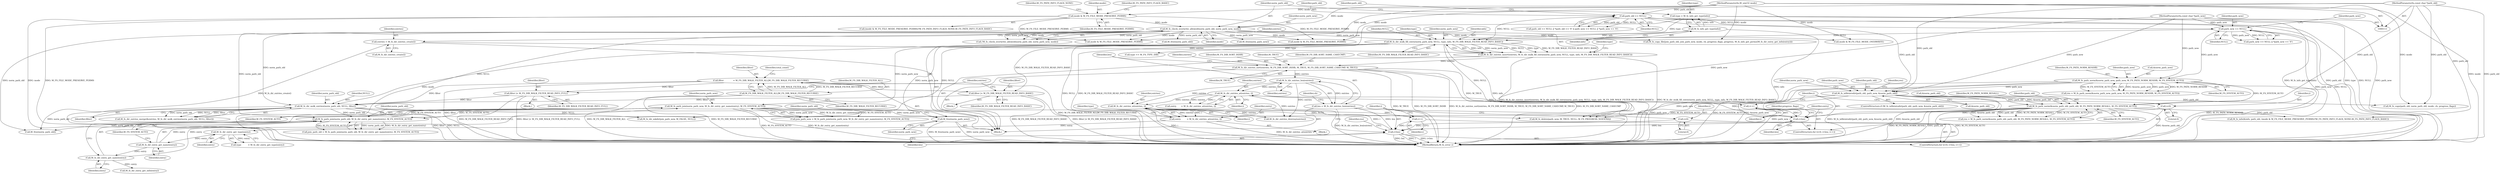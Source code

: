 digraph "0_mstdlib_db124b8f607dd0a40a9aef2d4d468fad433522a7_0@API" {
"1000603" [label="(Call,M_free(norm_path_new))"];
"1000284" [label="(Call,M_fs_dir_walk_fill_entry(norm_path_new, NULL, type, info, M_FS_DIR_WALK_FILTER_READ_INFO_BASIC))"];
"1000266" [label="(Call,M_fs_check_overwrite_allowed(norm_path_old, norm_path_new, mode))"];
"1000242" [label="(Call,mode & M_FS_FILE_MODE_PRESERVE_PERMS)"];
"1000116" [label="(MethodParameterIn,M_uint32 mode)"];
"1000156" [label="(Call,path_old == NULL)"];
"1000114" [label="(MethodParameterIn,const char *path_old)"];
"1000165" [label="(Call,path_new == NULL)"];
"1000115" [label="(MethodParameterIn,const char *path_new)"];
"1000260" [label="(Call,type = M_fs_info_get_type(info))"];
"1000262" [label="(Call,M_fs_info_get_type(info))"];
"1000432" [label="(Call,M_fs_path_join(norm_path_new, M_fs_dir_entry_get_name(entry), M_FS_SYSTEM_AUTO))"];
"1000434" [label="(Call,M_fs_dir_entry_get_name(entry))"];
"1000427" [label="(Call,M_fs_dir_entry_get_name(entry))"];
"1000421" [label="(Call,M_fs_dir_entry_get_type(entry))"];
"1000414" [label="(Call,entry         = M_fs_dir_entries_at(entries, i))"];
"1000416" [label="(Call,M_fs_dir_entries_at(entries, i))"];
"1000331" [label="(Call,M_fs_dir_entries_len(entries))"];
"1000323" [label="(Call,M_fs_dir_entries_sort(entries, M_FS_DIR_SORT_ISDIR, M_TRUE, M_FS_DIR_SORT_NAME_CASECMP, M_TRUE))"];
"1000282" [label="(Call,M_fs_dir_entries_insert(entries, M_fs_dir_walk_fill_entry(norm_path_new, NULL, type, info, M_FS_DIR_WALK_FILTER_READ_INFO_BASIC)))"];
"1000279" [label="(Call,entries = M_fs_dir_entries_create())"];
"1000351" [label="(Call,M_fs_dir_entries_at(entries, i))"];
"1000343" [label="(Call,i<len)"];
"1000346" [label="(Call,i++)"];
"1000340" [label="(Call,i=0)"];
"1000329" [label="(Call,len = M_fs_dir_entries_len(entries))"];
"1000408" [label="(Call,i<len)"];
"1000411" [label="(Call,i++)"];
"1000405" [label="(Call,i=0)"];
"1000425" [label="(Call,M_fs_path_join(norm_path_old, M_fs_dir_entry_get_name(entry), M_FS_SYSTEM_AUTO))"];
"1000319" [label="(Call,M_fs_dir_walk_entries(norm_path_old, NULL, filter))"];
"1000300" [label="(Call,filter |= M_FS_DIR_WALK_FILTER_READ_INFO_FULL)"];
"1000132" [label="(Call,filter              = M_FS_DIR_WALK_FILTER_ALL|M_FS_DIR_WALK_FILTER_RECURSE)"];
"1000134" [label="(Call,M_FS_DIR_WALK_FILTER_ALL|M_FS_DIR_WALK_FILTER_RECURSE)"];
"1000313" [label="(Call,filter |= M_FS_DIR_WALK_FILTER_READ_INFO_BASIC)"];
"1000215" [label="(Call,M_fs_path_norm(&norm_path_old, path_old, M_FS_PATH_NORM_RESALL, M_FS_SYSTEM_AUTO))"];
"1000193" [label="(Call,M_fs_isfileintodir(path_old, path_new, &norm_path_old))"];
"1000177" [label="(Call,M_fs_path_norm(&norm_path_new, path_new, M_FS_PATH_NORM_RESDIR, M_FS_SYSTEM_AUTO))"];
"1000423" [label="(Call,join_path_old = M_fs_path_join(norm_path_old, M_fs_dir_entry_get_name(entry), M_FS_SYSTEM_AUTO))"];
"1000135" [label="(Identifier,M_FS_DIR_WALK_FILTER_ALL)"];
"1000219" [label="(Identifier,M_FS_PATH_NORM_RESALL)"];
"1000263" [label="(Identifier,info)"];
"1000156" [label="(Call,path_old == NULL)"];
"1000116" [label="(MethodParameterIn,M_uint32 mode)"];
"1000245" [label="(Identifier,M_FS_PATH_INFO_FLAGS_NONE)"];
"1000422" [label="(Identifier,entry)"];
"1000604" [label="(Identifier,norm_path_new)"];
"1000320" [label="(Identifier,norm_path_old)"];
"1000213" [label="(Call,res = M_fs_path_norm(&norm_path_old, path_old, M_FS_PATH_NORM_RESALL, M_FS_SYSTEM_AUTO))"];
"1000280" [label="(Identifier,entries)"];
"1000406" [label="(Identifier,i)"];
"1000266" [label="(Call,M_fs_check_overwrite_allowed(norm_path_old, norm_path_new, mode))"];
"1000435" [label="(Identifier,entry)"];
"1000192" [label="(ControlStructure,if (M_fs_isfileintodir(path_old, path_new, &norm_path_old)))"];
"1000291" [label="(Call,type == M_FS_TYPE_DIR)"];
"1000165" [label="(Call,path_new == NULL)"];
"1000292" [label="(Identifier,type)"];
"1000275" [label="(Call,M_free(norm_path_old))"];
"1000605" [label="(Call,M_free(norm_path_old))"];
"1000281" [label="(Call,M_fs_dir_entries_create())"];
"1000407" [label="(Literal,0)"];
"1000345" [label="(Identifier,len)"];
"1000134" [label="(Call,M_FS_DIR_WALK_FILTER_ALL|M_FS_DIR_WALK_FILTER_RECURSE)"];
"1000196" [label="(Call,&norm_path_old)"];
"1000440" [label="(Call,M_fs_dir_entry_get_info(entry))"];
"1000390" [label="(Identifier,progress_flags)"];
"1000282" [label="(Call,M_fs_dir_entries_insert(entries, M_fs_dir_walk_fill_entry(norm_path_new, NULL, type, info, M_FS_DIR_WALK_FILTER_READ_INFO_BASIC)))"];
"1000312" [label="(Block,)"];
"1000419" [label="(Call,type          = M_fs_dir_entry_get_type(entry))"];
"1000410" [label="(Identifier,len)"];
"1000426" [label="(Identifier,norm_path_old)"];
"1000349" [label="(Call,entry       = M_fs_dir_entries_at(entries, i))"];
"1000344" [label="(Identifier,i)"];
"1000587" [label="(Identifier,res)"];
"1000327" [label="(Identifier,M_FS_DIR_SORT_NAME_CASECMP)"];
"1000436" [label="(Identifier,M_FS_SYSTEM_AUTO)"];
"1000434" [label="(Call,M_fs_dir_entry_get_name(entry))"];
"1000594" [label="(Call,M_fs_delete(path_new, M_TRUE, NULL, M_FS_PROGRESS_NOEXTRA))"];
"1000166" [label="(Identifier,path_new)"];
"1000300" [label="(Call,filter |= M_FS_DIR_WALK_FILTER_READ_INFO_FULL)"];
"1000603" [label="(Call,M_free(norm_path_new))"];
"1000430" [label="(Call,join_path_new = M_fs_path_join(norm_path_new, M_fs_dir_entry_get_name(entry), M_FS_SYSTEM_AUTO))"];
"1000340" [label="(Call,i=0)"];
"1000288" [label="(Identifier,info)"];
"1000261" [label="(Identifier,type)"];
"1000243" [label="(Identifier,mode)"];
"1000475" [label="(Call,M_fs_dir_mkdir(join_path_new, M_FALSE, NULL))"];
"1000142" [label="(Identifier,total_count)"];
"1000599" [label="(Call,M_fs_dir_entries_destroy(entries))"];
"1000132" [label="(Call,filter              = M_FS_DIR_WALK_FILTER_ALL|M_FS_DIR_WALK_FILTER_RECURSE)"];
"1000177" [label="(Call,M_fs_path_norm(&norm_path_new, path_new, M_FS_PATH_NORM_RESDIR, M_FS_SYSTEM_AUTO))"];
"1000328" [label="(Identifier,M_TRUE)"];
"1000286" [label="(Identifier,NULL)"];
"1000203" [label="(Call,M_fs_copy(path_old, norm_path_old, mode, cb, progress_flags))"];
"1000170" [label="(Identifier,path_new)"];
"1000339" [label="(ControlStructure,for (i=0; i<len; i++))"];
"1000418" [label="(Identifier,i)"];
"1000283" [label="(Identifier,entries)"];
"1000299" [label="(Block,)"];
"1000167" [label="(Identifier,NULL)"];
"1000329" [label="(Call,len = M_fs_dir_entries_len(entries))"];
"1000318" [label="(Identifier,entries)"];
"1000412" [label="(Identifier,i)"];
"1000417" [label="(Identifier,entries)"];
"1000323" [label="(Call,M_fs_dir_entries_sort(entries, M_FS_DIR_SORT_ISDIR, M_TRUE, M_FS_DIR_SORT_NAME_CASECMP, M_TRUE))"];
"1000427" [label="(Call,M_fs_dir_entry_get_name(entry))"];
"1000260" [label="(Call,type = M_fs_info_get_type(info))"];
"1000432" [label="(Call,M_fs_path_join(norm_path_new, M_fs_dir_entry_get_name(entry), M_FS_SYSTEM_AUTO))"];
"1000164" [label="(Call,path_new == NULL || *path_new == '\0')"];
"1000411" [label="(Call,i++)"];
"1000350" [label="(Identifier,entry)"];
"1000182" [label="(Identifier,M_FS_SYSTEM_AUTO)"];
"1000346" [label="(Call,i++)"];
"1000284" [label="(Call,M_fs_dir_walk_fill_entry(norm_path_new, NULL, type, info, M_FS_DIR_WALK_FILTER_READ_INFO_BASIC))"];
"1000343" [label="(Call,i<len)"];
"1000313" [label="(Call,filter |= M_FS_DIR_WALK_FILTER_READ_INFO_BASIC)"];
"1000287" [label="(Identifier,type)"];
"1000244" [label="(Identifier,M_FS_FILE_MODE_PRESERVE_PERMS)"];
"1000332" [label="(Identifier,entries)"];
"1000237" [label="(Call,M_fs_info(&info, path_old, (mode & M_FS_FILE_MODE_PRESERVE_PERMS)?M_FS_PATH_INFO_FLAGS_NONE:M_FS_PATH_INFO_FLAGS_BASIC))"];
"1000267" [label="(Identifier,norm_path_old)"];
"1000421" [label="(Call,M_fs_dir_entry_get_type(entry))"];
"1000342" [label="(Literal,0)"];
"1000268" [label="(Identifier,norm_path_new)"];
"1000119" [label="(Block,)"];
"1000324" [label="(Identifier,entries)"];
"1000157" [label="(Identifier,path_old)"];
"1000352" [label="(Identifier,entries)"];
"1000158" [label="(Identifier,NULL)"];
"1000302" [label="(Identifier,M_FS_DIR_WALK_FILTER_READ_INFO_FULL)"];
"1000215" [label="(Call,M_fs_path_norm(&norm_path_old, path_old, M_FS_PATH_NORM_RESALL, M_FS_SYSTEM_AUTO))"];
"1000115" [label="(MethodParameterIn,const char *path_new)"];
"1000413" [label="(Block,)"];
"1000606" [label="(Identifier,norm_path_old)"];
"1000609" [label="(MethodReturn,M_fs_error_t)"];
"1000279" [label="(Call,entries = M_fs_dir_entries_create())"];
"1000315" [label="(Identifier,M_FS_DIR_WALK_FILTER_READ_INFO_BASIC)"];
"1000496" [label="(Call,mode & M_FS_FILE_MODE_PRESERVE_PERMS)"];
"1000136" [label="(Identifier,M_FS_DIR_WALK_FILTER_RECURSE)"];
"1000296" [label="(Call,mode & M_FS_FILE_MODE_PRESERVE_PERMS)"];
"1000200" [label="(Identifier,norm_path_new)"];
"1000314" [label="(Identifier,filter)"];
"1000181" [label="(Identifier,M_FS_PATH_NORM_RESDIR)"];
"1000330" [label="(Identifier,len)"];
"1000322" [label="(Identifier,filter)"];
"1000429" [label="(Identifier,M_FS_SYSTEM_AUTO)"];
"1000195" [label="(Identifier,path_new)"];
"1000220" [label="(Identifier,M_FS_SYSTEM_AUTO)"];
"1000218" [label="(Identifier,path_old)"];
"1000325" [label="(Identifier,M_FS_DIR_SORT_ISDIR)"];
"1000180" [label="(Identifier,path_new)"];
"1000409" [label="(Identifier,i)"];
"1000351" [label="(Call,M_fs_dir_entries_at(entries, i))"];
"1000246" [label="(Identifier,M_FS_PATH_INFO_FLAGS_BASIC)"];
"1000269" [label="(Identifier,mode)"];
"1000273" [label="(Call,M_free(norm_path_new))"];
"1000331" [label="(Call,M_fs_dir_entries_len(entries))"];
"1000326" [label="(Identifier,M_TRUE)"];
"1000590" [label="(Call,mode & M_FS_FILE_MODE_OVERWRITE)"];
"1000265" [label="(Call,!M_fs_check_overwrite_allowed(norm_path_old, norm_path_new, mode))"];
"1000433" [label="(Identifier,norm_path_new)"];
"1000175" [label="(Call,res = M_fs_path_norm(&norm_path_new, path_new, M_FS_PATH_NORM_RESDIR, M_FS_SYSTEM_AUTO))"];
"1000162" [label="(Identifier,path_old)"];
"1000155" [label="(Call,path_old == NULL || *path_old == '\0' || path_new == NULL || *path_new == '\0')"];
"1000415" [label="(Identifier,entry)"];
"1000425" [label="(Call,M_fs_path_join(norm_path_old, M_fs_dir_entry_get_name(entry), M_FS_SYSTEM_AUTO))"];
"1000194" [label="(Identifier,path_old)"];
"1000416" [label="(Call,M_fs_dir_entries_at(entries, i))"];
"1000214" [label="(Identifier,res)"];
"1000216" [label="(Call,&norm_path_old)"];
"1000334" [label="(Identifier,cb)"];
"1000242" [label="(Call,mode & M_FS_FILE_MODE_PRESERVE_PERMS)"];
"1000511" [label="(Call,M_fs_copy_file(join_path_old, join_path_new, mode, cb, progress_flags, progress, M_fs_info_get_perms(M_fs_dir_entry_get_info(entry))))"];
"1000262" [label="(Call,M_fs_info_get_type(info))"];
"1000133" [label="(Identifier,filter)"];
"1000289" [label="(Identifier,M_FS_DIR_WALK_FILTER_READ_INFO_BASIC)"];
"1000404" [label="(ControlStructure,for (i=0; i<len; i++))"];
"1000178" [label="(Call,&norm_path_new)"];
"1000341" [label="(Identifier,i)"];
"1000241" [label="(Call,(mode & M_FS_FILE_MODE_PRESERVE_PERMS)?M_FS_PATH_INFO_FLAGS_NONE:M_FS_PATH_INFO_FLAGS_BASIC)"];
"1000428" [label="(Identifier,entry)"];
"1000301" [label="(Identifier,filter)"];
"1000114" [label="(MethodParameterIn,const char *path_old)"];
"1000408" [label="(Call,i<len)"];
"1000347" [label="(Identifier,i)"];
"1000193" [label="(Call,M_fs_isfileintodir(path_old, path_new, &norm_path_old))"];
"1000285" [label="(Identifier,norm_path_new)"];
"1000414" [label="(Call,entry         = M_fs_dir_entries_at(entries, i))"];
"1000319" [label="(Call,M_fs_dir_walk_entries(norm_path_old, NULL, filter))"];
"1000316" [label="(Call,M_fs_dir_entries_merge(&entries, M_fs_dir_walk_entries(norm_path_old, NULL, filter)))"];
"1000321" [label="(Identifier,NULL)"];
"1000353" [label="(Identifier,i)"];
"1000420" [label="(Identifier,type)"];
"1000405" [label="(Call,i=0)"];
"1000603" -> "1000119"  [label="AST: "];
"1000603" -> "1000604"  [label="CFG: "];
"1000604" -> "1000603"  [label="AST: "];
"1000606" -> "1000603"  [label="CFG: "];
"1000603" -> "1000609"  [label="DDG: norm_path_new"];
"1000603" -> "1000609"  [label="DDG: M_free(norm_path_new)"];
"1000284" -> "1000603"  [label="DDG: norm_path_new"];
"1000432" -> "1000603"  [label="DDG: norm_path_new"];
"1000284" -> "1000282"  [label="AST: "];
"1000284" -> "1000289"  [label="CFG: "];
"1000285" -> "1000284"  [label="AST: "];
"1000286" -> "1000284"  [label="AST: "];
"1000287" -> "1000284"  [label="AST: "];
"1000288" -> "1000284"  [label="AST: "];
"1000289" -> "1000284"  [label="AST: "];
"1000282" -> "1000284"  [label="CFG: "];
"1000284" -> "1000609"  [label="DDG: NULL"];
"1000284" -> "1000609"  [label="DDG: M_FS_DIR_WALK_FILTER_READ_INFO_BASIC"];
"1000284" -> "1000609"  [label="DDG: info"];
"1000284" -> "1000282"  [label="DDG: info"];
"1000284" -> "1000282"  [label="DDG: norm_path_new"];
"1000284" -> "1000282"  [label="DDG: NULL"];
"1000284" -> "1000282"  [label="DDG: type"];
"1000284" -> "1000282"  [label="DDG: M_FS_DIR_WALK_FILTER_READ_INFO_BASIC"];
"1000266" -> "1000284"  [label="DDG: norm_path_new"];
"1000156" -> "1000284"  [label="DDG: NULL"];
"1000165" -> "1000284"  [label="DDG: NULL"];
"1000260" -> "1000284"  [label="DDG: type"];
"1000262" -> "1000284"  [label="DDG: info"];
"1000284" -> "1000291"  [label="DDG: type"];
"1000284" -> "1000313"  [label="DDG: M_FS_DIR_WALK_FILTER_READ_INFO_BASIC"];
"1000284" -> "1000319"  [label="DDG: NULL"];
"1000284" -> "1000432"  [label="DDG: norm_path_new"];
"1000284" -> "1000475"  [label="DDG: NULL"];
"1000284" -> "1000594"  [label="DDG: NULL"];
"1000266" -> "1000265"  [label="AST: "];
"1000266" -> "1000269"  [label="CFG: "];
"1000267" -> "1000266"  [label="AST: "];
"1000268" -> "1000266"  [label="AST: "];
"1000269" -> "1000266"  [label="AST: "];
"1000265" -> "1000266"  [label="CFG: "];
"1000266" -> "1000609"  [label="DDG: mode"];
"1000266" -> "1000265"  [label="DDG: norm_path_old"];
"1000266" -> "1000265"  [label="DDG: norm_path_new"];
"1000266" -> "1000265"  [label="DDG: mode"];
"1000242" -> "1000266"  [label="DDG: mode"];
"1000116" -> "1000266"  [label="DDG: mode"];
"1000266" -> "1000273"  [label="DDG: norm_path_new"];
"1000266" -> "1000275"  [label="DDG: norm_path_old"];
"1000266" -> "1000296"  [label="DDG: mode"];
"1000266" -> "1000319"  [label="DDG: norm_path_old"];
"1000266" -> "1000425"  [label="DDG: norm_path_old"];
"1000266" -> "1000496"  [label="DDG: mode"];
"1000266" -> "1000511"  [label="DDG: mode"];
"1000266" -> "1000590"  [label="DDG: mode"];
"1000266" -> "1000605"  [label="DDG: norm_path_old"];
"1000242" -> "1000241"  [label="AST: "];
"1000242" -> "1000244"  [label="CFG: "];
"1000243" -> "1000242"  [label="AST: "];
"1000244" -> "1000242"  [label="AST: "];
"1000245" -> "1000242"  [label="CFG: "];
"1000246" -> "1000242"  [label="CFG: "];
"1000242" -> "1000609"  [label="DDG: M_FS_FILE_MODE_PRESERVE_PERMS"];
"1000242" -> "1000609"  [label="DDG: mode"];
"1000116" -> "1000242"  [label="DDG: mode"];
"1000242" -> "1000296"  [label="DDG: M_FS_FILE_MODE_PRESERVE_PERMS"];
"1000242" -> "1000496"  [label="DDG: M_FS_FILE_MODE_PRESERVE_PERMS"];
"1000116" -> "1000113"  [label="AST: "];
"1000116" -> "1000609"  [label="DDG: mode"];
"1000116" -> "1000203"  [label="DDG: mode"];
"1000116" -> "1000296"  [label="DDG: mode"];
"1000116" -> "1000496"  [label="DDG: mode"];
"1000116" -> "1000511"  [label="DDG: mode"];
"1000116" -> "1000590"  [label="DDG: mode"];
"1000156" -> "1000155"  [label="AST: "];
"1000156" -> "1000158"  [label="CFG: "];
"1000157" -> "1000156"  [label="AST: "];
"1000158" -> "1000156"  [label="AST: "];
"1000162" -> "1000156"  [label="CFG: "];
"1000155" -> "1000156"  [label="CFG: "];
"1000156" -> "1000609"  [label="DDG: path_old"];
"1000156" -> "1000609"  [label="DDG: NULL"];
"1000156" -> "1000155"  [label="DDG: path_old"];
"1000156" -> "1000155"  [label="DDG: NULL"];
"1000114" -> "1000156"  [label="DDG: path_old"];
"1000156" -> "1000165"  [label="DDG: NULL"];
"1000156" -> "1000193"  [label="DDG: path_old"];
"1000114" -> "1000113"  [label="AST: "];
"1000114" -> "1000609"  [label="DDG: path_old"];
"1000114" -> "1000193"  [label="DDG: path_old"];
"1000114" -> "1000203"  [label="DDG: path_old"];
"1000114" -> "1000215"  [label="DDG: path_old"];
"1000114" -> "1000237"  [label="DDG: path_old"];
"1000165" -> "1000164"  [label="AST: "];
"1000165" -> "1000167"  [label="CFG: "];
"1000166" -> "1000165"  [label="AST: "];
"1000167" -> "1000165"  [label="AST: "];
"1000170" -> "1000165"  [label="CFG: "];
"1000164" -> "1000165"  [label="CFG: "];
"1000165" -> "1000609"  [label="DDG: path_new"];
"1000165" -> "1000609"  [label="DDG: NULL"];
"1000165" -> "1000164"  [label="DDG: path_new"];
"1000165" -> "1000164"  [label="DDG: NULL"];
"1000115" -> "1000165"  [label="DDG: path_new"];
"1000165" -> "1000177"  [label="DDG: path_new"];
"1000115" -> "1000113"  [label="AST: "];
"1000115" -> "1000609"  [label="DDG: path_new"];
"1000115" -> "1000177"  [label="DDG: path_new"];
"1000115" -> "1000193"  [label="DDG: path_new"];
"1000115" -> "1000594"  [label="DDG: path_new"];
"1000260" -> "1000119"  [label="AST: "];
"1000260" -> "1000262"  [label="CFG: "];
"1000261" -> "1000260"  [label="AST: "];
"1000262" -> "1000260"  [label="AST: "];
"1000267" -> "1000260"  [label="CFG: "];
"1000260" -> "1000609"  [label="DDG: M_fs_info_get_type(info)"];
"1000260" -> "1000609"  [label="DDG: type"];
"1000262" -> "1000260"  [label="DDG: info"];
"1000262" -> "1000263"  [label="CFG: "];
"1000263" -> "1000262"  [label="AST: "];
"1000262" -> "1000609"  [label="DDG: info"];
"1000432" -> "1000430"  [label="AST: "];
"1000432" -> "1000436"  [label="CFG: "];
"1000433" -> "1000432"  [label="AST: "];
"1000434" -> "1000432"  [label="AST: "];
"1000436" -> "1000432"  [label="AST: "];
"1000430" -> "1000432"  [label="CFG: "];
"1000432" -> "1000609"  [label="DDG: M_FS_SYSTEM_AUTO"];
"1000432" -> "1000609"  [label="DDG: M_fs_dir_entry_get_name(entry)"];
"1000432" -> "1000425"  [label="DDG: M_FS_SYSTEM_AUTO"];
"1000432" -> "1000430"  [label="DDG: norm_path_new"];
"1000432" -> "1000430"  [label="DDG: M_fs_dir_entry_get_name(entry)"];
"1000432" -> "1000430"  [label="DDG: M_FS_SYSTEM_AUTO"];
"1000434" -> "1000432"  [label="DDG: entry"];
"1000425" -> "1000432"  [label="DDG: M_FS_SYSTEM_AUTO"];
"1000434" -> "1000435"  [label="CFG: "];
"1000435" -> "1000434"  [label="AST: "];
"1000436" -> "1000434"  [label="CFG: "];
"1000427" -> "1000434"  [label="DDG: entry"];
"1000434" -> "1000440"  [label="DDG: entry"];
"1000427" -> "1000425"  [label="AST: "];
"1000427" -> "1000428"  [label="CFG: "];
"1000428" -> "1000427"  [label="AST: "];
"1000429" -> "1000427"  [label="CFG: "];
"1000427" -> "1000425"  [label="DDG: entry"];
"1000421" -> "1000427"  [label="DDG: entry"];
"1000421" -> "1000419"  [label="AST: "];
"1000421" -> "1000422"  [label="CFG: "];
"1000422" -> "1000421"  [label="AST: "];
"1000419" -> "1000421"  [label="CFG: "];
"1000421" -> "1000419"  [label="DDG: entry"];
"1000414" -> "1000421"  [label="DDG: entry"];
"1000414" -> "1000413"  [label="AST: "];
"1000414" -> "1000416"  [label="CFG: "];
"1000415" -> "1000414"  [label="AST: "];
"1000416" -> "1000414"  [label="AST: "];
"1000420" -> "1000414"  [label="CFG: "];
"1000414" -> "1000609"  [label="DDG: M_fs_dir_entries_at(entries, i)"];
"1000416" -> "1000414"  [label="DDG: entries"];
"1000416" -> "1000414"  [label="DDG: i"];
"1000416" -> "1000418"  [label="CFG: "];
"1000417" -> "1000416"  [label="AST: "];
"1000418" -> "1000416"  [label="AST: "];
"1000416" -> "1000609"  [label="DDG: i"];
"1000416" -> "1000411"  [label="DDG: i"];
"1000331" -> "1000416"  [label="DDG: entries"];
"1000351" -> "1000416"  [label="DDG: entries"];
"1000408" -> "1000416"  [label="DDG: i"];
"1000416" -> "1000599"  [label="DDG: entries"];
"1000331" -> "1000329"  [label="AST: "];
"1000331" -> "1000332"  [label="CFG: "];
"1000332" -> "1000331"  [label="AST: "];
"1000329" -> "1000331"  [label="CFG: "];
"1000331" -> "1000329"  [label="DDG: entries"];
"1000323" -> "1000331"  [label="DDG: entries"];
"1000331" -> "1000351"  [label="DDG: entries"];
"1000331" -> "1000599"  [label="DDG: entries"];
"1000323" -> "1000119"  [label="AST: "];
"1000323" -> "1000328"  [label="CFG: "];
"1000324" -> "1000323"  [label="AST: "];
"1000325" -> "1000323"  [label="AST: "];
"1000326" -> "1000323"  [label="AST: "];
"1000327" -> "1000323"  [label="AST: "];
"1000328" -> "1000323"  [label="AST: "];
"1000330" -> "1000323"  [label="CFG: "];
"1000323" -> "1000609"  [label="DDG: M_TRUE"];
"1000323" -> "1000609"  [label="DDG: M_FS_DIR_SORT_ISDIR"];
"1000323" -> "1000609"  [label="DDG: M_fs_dir_entries_sort(entries, M_FS_DIR_SORT_ISDIR, M_TRUE, M_FS_DIR_SORT_NAME_CASECMP, M_TRUE)"];
"1000323" -> "1000609"  [label="DDG: M_FS_DIR_SORT_NAME_CASECMP"];
"1000282" -> "1000323"  [label="DDG: entries"];
"1000323" -> "1000594"  [label="DDG: M_TRUE"];
"1000282" -> "1000119"  [label="AST: "];
"1000283" -> "1000282"  [label="AST: "];
"1000292" -> "1000282"  [label="CFG: "];
"1000282" -> "1000609"  [label="DDG: M_fs_dir_entries_insert(entries, M_fs_dir_walk_fill_entry(norm_path_new, NULL, type, info, M_FS_DIR_WALK_FILTER_READ_INFO_BASIC))"];
"1000282" -> "1000609"  [label="DDG: M_fs_dir_walk_fill_entry(norm_path_new, NULL, type, info, M_FS_DIR_WALK_FILTER_READ_INFO_BASIC)"];
"1000279" -> "1000282"  [label="DDG: entries"];
"1000279" -> "1000119"  [label="AST: "];
"1000279" -> "1000281"  [label="CFG: "];
"1000280" -> "1000279"  [label="AST: "];
"1000281" -> "1000279"  [label="AST: "];
"1000283" -> "1000279"  [label="CFG: "];
"1000279" -> "1000609"  [label="DDG: M_fs_dir_entries_create()"];
"1000351" -> "1000349"  [label="AST: "];
"1000351" -> "1000353"  [label="CFG: "];
"1000352" -> "1000351"  [label="AST: "];
"1000353" -> "1000351"  [label="AST: "];
"1000349" -> "1000351"  [label="CFG: "];
"1000351" -> "1000346"  [label="DDG: i"];
"1000351" -> "1000349"  [label="DDG: entries"];
"1000351" -> "1000349"  [label="DDG: i"];
"1000343" -> "1000351"  [label="DDG: i"];
"1000351" -> "1000599"  [label="DDG: entries"];
"1000343" -> "1000339"  [label="AST: "];
"1000343" -> "1000345"  [label="CFG: "];
"1000344" -> "1000343"  [label="AST: "];
"1000345" -> "1000343"  [label="AST: "];
"1000350" -> "1000343"  [label="CFG: "];
"1000390" -> "1000343"  [label="CFG: "];
"1000346" -> "1000343"  [label="DDG: i"];
"1000340" -> "1000343"  [label="DDG: i"];
"1000329" -> "1000343"  [label="DDG: len"];
"1000343" -> "1000408"  [label="DDG: len"];
"1000346" -> "1000339"  [label="AST: "];
"1000346" -> "1000347"  [label="CFG: "];
"1000347" -> "1000346"  [label="AST: "];
"1000344" -> "1000346"  [label="CFG: "];
"1000340" -> "1000339"  [label="AST: "];
"1000340" -> "1000342"  [label="CFG: "];
"1000341" -> "1000340"  [label="AST: "];
"1000342" -> "1000340"  [label="AST: "];
"1000344" -> "1000340"  [label="CFG: "];
"1000329" -> "1000119"  [label="AST: "];
"1000330" -> "1000329"  [label="AST: "];
"1000334" -> "1000329"  [label="CFG: "];
"1000329" -> "1000609"  [label="DDG: M_fs_dir_entries_len(entries)"];
"1000329" -> "1000408"  [label="DDG: len"];
"1000408" -> "1000404"  [label="AST: "];
"1000408" -> "1000410"  [label="CFG: "];
"1000409" -> "1000408"  [label="AST: "];
"1000410" -> "1000408"  [label="AST: "];
"1000415" -> "1000408"  [label="CFG: "];
"1000587" -> "1000408"  [label="CFG: "];
"1000408" -> "1000609"  [label="DDG: i"];
"1000408" -> "1000609"  [label="DDG: i<len"];
"1000408" -> "1000609"  [label="DDG: len"];
"1000411" -> "1000408"  [label="DDG: i"];
"1000405" -> "1000408"  [label="DDG: i"];
"1000411" -> "1000404"  [label="AST: "];
"1000411" -> "1000412"  [label="CFG: "];
"1000412" -> "1000411"  [label="AST: "];
"1000409" -> "1000411"  [label="CFG: "];
"1000405" -> "1000404"  [label="AST: "];
"1000405" -> "1000407"  [label="CFG: "];
"1000406" -> "1000405"  [label="AST: "];
"1000407" -> "1000405"  [label="AST: "];
"1000409" -> "1000405"  [label="CFG: "];
"1000425" -> "1000423"  [label="AST: "];
"1000425" -> "1000429"  [label="CFG: "];
"1000426" -> "1000425"  [label="AST: "];
"1000429" -> "1000425"  [label="AST: "];
"1000423" -> "1000425"  [label="CFG: "];
"1000425" -> "1000423"  [label="DDG: norm_path_old"];
"1000425" -> "1000423"  [label="DDG: M_fs_dir_entry_get_name(entry)"];
"1000425" -> "1000423"  [label="DDG: M_FS_SYSTEM_AUTO"];
"1000319" -> "1000425"  [label="DDG: norm_path_old"];
"1000215" -> "1000425"  [label="DDG: M_FS_SYSTEM_AUTO"];
"1000425" -> "1000605"  [label="DDG: norm_path_old"];
"1000319" -> "1000316"  [label="AST: "];
"1000319" -> "1000322"  [label="CFG: "];
"1000320" -> "1000319"  [label="AST: "];
"1000321" -> "1000319"  [label="AST: "];
"1000322" -> "1000319"  [label="AST: "];
"1000316" -> "1000319"  [label="CFG: "];
"1000319" -> "1000609"  [label="DDG: filter"];
"1000319" -> "1000609"  [label="DDG: NULL"];
"1000319" -> "1000316"  [label="DDG: norm_path_old"];
"1000319" -> "1000316"  [label="DDG: NULL"];
"1000319" -> "1000316"  [label="DDG: filter"];
"1000300" -> "1000319"  [label="DDG: filter"];
"1000132" -> "1000319"  [label="DDG: filter"];
"1000313" -> "1000319"  [label="DDG: filter"];
"1000319" -> "1000475"  [label="DDG: NULL"];
"1000319" -> "1000594"  [label="DDG: NULL"];
"1000319" -> "1000605"  [label="DDG: norm_path_old"];
"1000300" -> "1000299"  [label="AST: "];
"1000300" -> "1000302"  [label="CFG: "];
"1000301" -> "1000300"  [label="AST: "];
"1000302" -> "1000300"  [label="AST: "];
"1000318" -> "1000300"  [label="CFG: "];
"1000300" -> "1000609"  [label="DDG: M_FS_DIR_WALK_FILTER_READ_INFO_FULL"];
"1000300" -> "1000609"  [label="DDG: filter |= M_FS_DIR_WALK_FILTER_READ_INFO_FULL"];
"1000132" -> "1000300"  [label="DDG: filter"];
"1000132" -> "1000119"  [label="AST: "];
"1000132" -> "1000134"  [label="CFG: "];
"1000133" -> "1000132"  [label="AST: "];
"1000134" -> "1000132"  [label="AST: "];
"1000142" -> "1000132"  [label="CFG: "];
"1000132" -> "1000609"  [label="DDG: M_FS_DIR_WALK_FILTER_ALL|M_FS_DIR_WALK_FILTER_RECURSE"];
"1000132" -> "1000609"  [label="DDG: filter"];
"1000134" -> "1000132"  [label="DDG: M_FS_DIR_WALK_FILTER_ALL"];
"1000134" -> "1000132"  [label="DDG: M_FS_DIR_WALK_FILTER_RECURSE"];
"1000132" -> "1000313"  [label="DDG: filter"];
"1000134" -> "1000136"  [label="CFG: "];
"1000135" -> "1000134"  [label="AST: "];
"1000136" -> "1000134"  [label="AST: "];
"1000134" -> "1000609"  [label="DDG: M_FS_DIR_WALK_FILTER_ALL"];
"1000134" -> "1000609"  [label="DDG: M_FS_DIR_WALK_FILTER_RECURSE"];
"1000313" -> "1000312"  [label="AST: "];
"1000313" -> "1000315"  [label="CFG: "];
"1000314" -> "1000313"  [label="AST: "];
"1000315" -> "1000313"  [label="AST: "];
"1000318" -> "1000313"  [label="CFG: "];
"1000313" -> "1000609"  [label="DDG: M_FS_DIR_WALK_FILTER_READ_INFO_BASIC"];
"1000313" -> "1000609"  [label="DDG: filter |= M_FS_DIR_WALK_FILTER_READ_INFO_BASIC"];
"1000215" -> "1000213"  [label="AST: "];
"1000215" -> "1000220"  [label="CFG: "];
"1000216" -> "1000215"  [label="AST: "];
"1000218" -> "1000215"  [label="AST: "];
"1000219" -> "1000215"  [label="AST: "];
"1000220" -> "1000215"  [label="AST: "];
"1000213" -> "1000215"  [label="CFG: "];
"1000215" -> "1000609"  [label="DDG: &norm_path_old"];
"1000215" -> "1000609"  [label="DDG: M_FS_PATH_NORM_RESALL"];
"1000215" -> "1000609"  [label="DDG: path_old"];
"1000215" -> "1000609"  [label="DDG: M_FS_SYSTEM_AUTO"];
"1000215" -> "1000213"  [label="DDG: &norm_path_old"];
"1000215" -> "1000213"  [label="DDG: path_old"];
"1000215" -> "1000213"  [label="DDG: M_FS_PATH_NORM_RESALL"];
"1000215" -> "1000213"  [label="DDG: M_FS_SYSTEM_AUTO"];
"1000193" -> "1000215"  [label="DDG: &norm_path_old"];
"1000193" -> "1000215"  [label="DDG: path_old"];
"1000177" -> "1000215"  [label="DDG: M_FS_SYSTEM_AUTO"];
"1000215" -> "1000237"  [label="DDG: path_old"];
"1000193" -> "1000192"  [label="AST: "];
"1000193" -> "1000196"  [label="CFG: "];
"1000194" -> "1000193"  [label="AST: "];
"1000195" -> "1000193"  [label="AST: "];
"1000196" -> "1000193"  [label="AST: "];
"1000200" -> "1000193"  [label="CFG: "];
"1000214" -> "1000193"  [label="CFG: "];
"1000193" -> "1000609"  [label="DDG: path_new"];
"1000193" -> "1000609"  [label="DDG: M_fs_isfileintodir(path_old, path_new, &norm_path_old)"];
"1000193" -> "1000609"  [label="DDG: &norm_path_old"];
"1000177" -> "1000193"  [label="DDG: path_new"];
"1000193" -> "1000203"  [label="DDG: path_old"];
"1000193" -> "1000594"  [label="DDG: path_new"];
"1000177" -> "1000175"  [label="AST: "];
"1000177" -> "1000182"  [label="CFG: "];
"1000178" -> "1000177"  [label="AST: "];
"1000180" -> "1000177"  [label="AST: "];
"1000181" -> "1000177"  [label="AST: "];
"1000182" -> "1000177"  [label="AST: "];
"1000175" -> "1000177"  [label="CFG: "];
"1000177" -> "1000609"  [label="DDG: M_FS_SYSTEM_AUTO"];
"1000177" -> "1000609"  [label="DDG: &norm_path_new"];
"1000177" -> "1000609"  [label="DDG: M_FS_PATH_NORM_RESDIR"];
"1000177" -> "1000609"  [label="DDG: path_new"];
"1000177" -> "1000175"  [label="DDG: &norm_path_new"];
"1000177" -> "1000175"  [label="DDG: path_new"];
"1000177" -> "1000175"  [label="DDG: M_FS_PATH_NORM_RESDIR"];
"1000177" -> "1000175"  [label="DDG: M_FS_SYSTEM_AUTO"];
}
